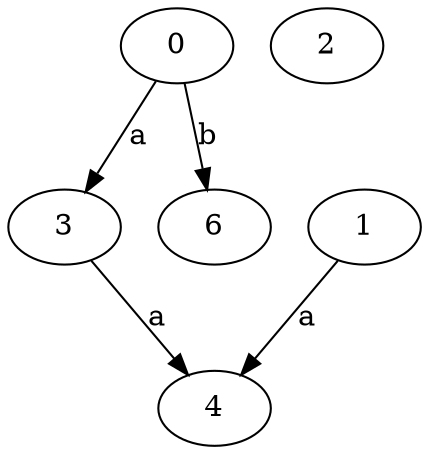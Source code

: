 strict digraph  {
0;
2;
1;
3;
4;
6;
0 -> 3  [label=a];
0 -> 6  [label=b];
1 -> 4  [label=a];
3 -> 4  [label=a];
}
